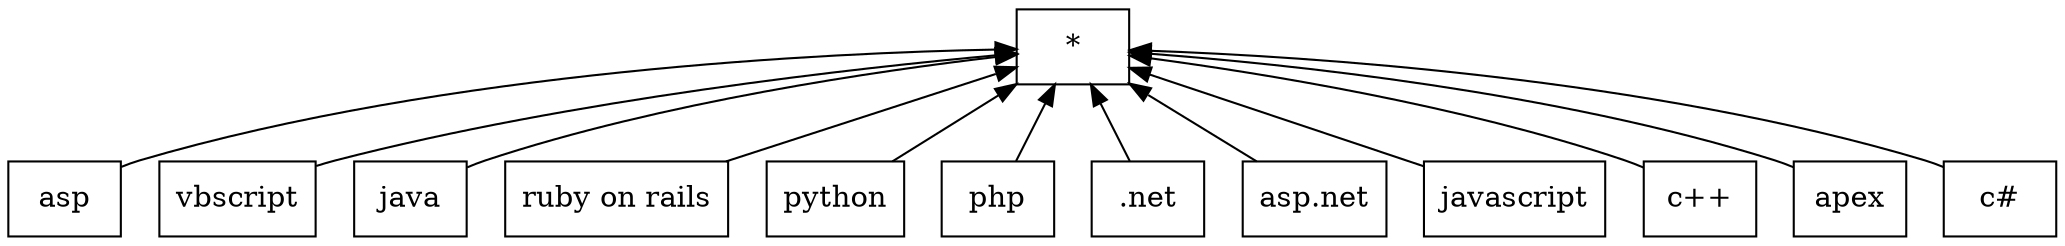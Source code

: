 digraph G { 
 rankdir=BT;
 subgraph ba { 
1 [shape=record,label="{asp}"];
2 [shape=record,label="{vbscript}"];
3 [shape=record,label="{java}"];
4 [shape=record,label="{ruby on rails}"];
5 [shape=record,label="{python}"];
6 [shape=record,label="{php}"];
7 [shape=record,label="{.net}"];
8 [shape=record,label="{asp.net}"];
9 [shape=record,label="{javascript}"];
10 [shape=record,label="{c++}"];
11 [shape=record,label="{apex}"];
12 [shape=record,label="{c#}"];
13 [shape=record,label="{*}"];
1 -> 13
2 -> 13
3 -> 13
4 -> 13
5 -> 13
6 -> 13
7 -> 13
8 -> 13
9 -> 13
10 -> 13
11 -> 13
12 -> 13
}}